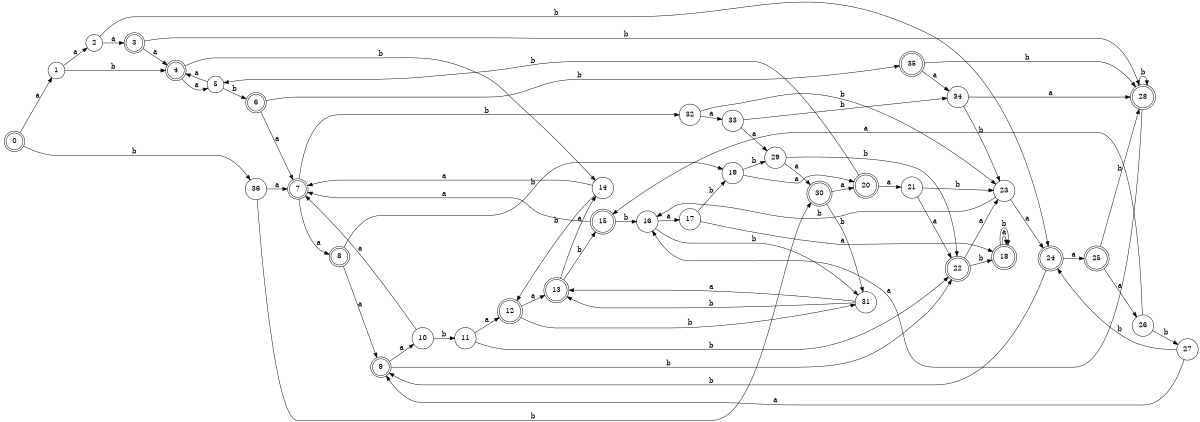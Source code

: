 digraph n30_5 {
__start0 [label="" shape="none"];

rankdir=LR;
size="8,5";

s0 [style="rounded,filled", color="black", fillcolor="white" shape="doublecircle", label="0"];
s1 [style="filled", color="black", fillcolor="white" shape="circle", label="1"];
s2 [style="filled", color="black", fillcolor="white" shape="circle", label="2"];
s3 [style="rounded,filled", color="black", fillcolor="white" shape="doublecircle", label="3"];
s4 [style="rounded,filled", color="black", fillcolor="white" shape="doublecircle", label="4"];
s5 [style="filled", color="black", fillcolor="white" shape="circle", label="5"];
s6 [style="rounded,filled", color="black", fillcolor="white" shape="doublecircle", label="6"];
s7 [style="rounded,filled", color="black", fillcolor="white" shape="doublecircle", label="7"];
s8 [style="rounded,filled", color="black", fillcolor="white" shape="doublecircle", label="8"];
s9 [style="rounded,filled", color="black", fillcolor="white" shape="doublecircle", label="9"];
s10 [style="filled", color="black", fillcolor="white" shape="circle", label="10"];
s11 [style="filled", color="black", fillcolor="white" shape="circle", label="11"];
s12 [style="rounded,filled", color="black", fillcolor="white" shape="doublecircle", label="12"];
s13 [style="rounded,filled", color="black", fillcolor="white" shape="doublecircle", label="13"];
s14 [style="filled", color="black", fillcolor="white" shape="circle", label="14"];
s15 [style="rounded,filled", color="black", fillcolor="white" shape="doublecircle", label="15"];
s16 [style="filled", color="black", fillcolor="white" shape="circle", label="16"];
s17 [style="filled", color="black", fillcolor="white" shape="circle", label="17"];
s18 [style="rounded,filled", color="black", fillcolor="white" shape="doublecircle", label="18"];
s19 [style="filled", color="black", fillcolor="white" shape="circle", label="19"];
s20 [style="rounded,filled", color="black", fillcolor="white" shape="doublecircle", label="20"];
s21 [style="filled", color="black", fillcolor="white" shape="circle", label="21"];
s22 [style="rounded,filled", color="black", fillcolor="white" shape="doublecircle", label="22"];
s23 [style="filled", color="black", fillcolor="white" shape="circle", label="23"];
s24 [style="rounded,filled", color="black", fillcolor="white" shape="doublecircle", label="24"];
s25 [style="rounded,filled", color="black", fillcolor="white" shape="doublecircle", label="25"];
s26 [style="filled", color="black", fillcolor="white" shape="circle", label="26"];
s27 [style="filled", color="black", fillcolor="white" shape="circle", label="27"];
s28 [style="rounded,filled", color="black", fillcolor="white" shape="doublecircle", label="28"];
s29 [style="filled", color="black", fillcolor="white" shape="circle", label="29"];
s30 [style="rounded,filled", color="black", fillcolor="white" shape="doublecircle", label="30"];
s31 [style="filled", color="black", fillcolor="white" shape="circle", label="31"];
s32 [style="filled", color="black", fillcolor="white" shape="circle", label="32"];
s33 [style="filled", color="black", fillcolor="white" shape="circle", label="33"];
s34 [style="filled", color="black", fillcolor="white" shape="circle", label="34"];
s35 [style="rounded,filled", color="black", fillcolor="white" shape="doublecircle", label="35"];
s36 [style="filled", color="black", fillcolor="white" shape="circle", label="36"];
s0 -> s1 [label="a"];
s0 -> s36 [label="b"];
s1 -> s2 [label="a"];
s1 -> s4 [label="b"];
s2 -> s3 [label="a"];
s2 -> s24 [label="b"];
s3 -> s4 [label="a"];
s3 -> s28 [label="b"];
s4 -> s5 [label="a"];
s4 -> s14 [label="b"];
s5 -> s4 [label="a"];
s5 -> s6 [label="b"];
s6 -> s7 [label="a"];
s6 -> s35 [label="b"];
s7 -> s8 [label="a"];
s7 -> s32 [label="b"];
s8 -> s9 [label="a"];
s8 -> s19 [label="b"];
s9 -> s10 [label="a"];
s9 -> s22 [label="b"];
s10 -> s7 [label="a"];
s10 -> s11 [label="b"];
s11 -> s12 [label="a"];
s11 -> s22 [label="b"];
s12 -> s13 [label="a"];
s12 -> s31 [label="b"];
s13 -> s14 [label="a"];
s13 -> s15 [label="b"];
s14 -> s7 [label="a"];
s14 -> s12 [label="b"];
s15 -> s7 [label="a"];
s15 -> s16 [label="b"];
s16 -> s17 [label="a"];
s16 -> s31 [label="b"];
s17 -> s18 [label="a"];
s17 -> s19 [label="b"];
s18 -> s18 [label="a"];
s18 -> s18 [label="b"];
s19 -> s20 [label="a"];
s19 -> s29 [label="b"];
s20 -> s21 [label="a"];
s20 -> s5 [label="b"];
s21 -> s22 [label="a"];
s21 -> s23 [label="b"];
s22 -> s23 [label="a"];
s22 -> s18 [label="b"];
s23 -> s24 [label="a"];
s23 -> s16 [label="b"];
s24 -> s25 [label="a"];
s24 -> s9 [label="b"];
s25 -> s26 [label="a"];
s25 -> s28 [label="b"];
s26 -> s15 [label="a"];
s26 -> s27 [label="b"];
s27 -> s9 [label="a"];
s27 -> s24 [label="b"];
s28 -> s16 [label="a"];
s28 -> s28 [label="b"];
s29 -> s30 [label="a"];
s29 -> s22 [label="b"];
s30 -> s20 [label="a"];
s30 -> s31 [label="b"];
s31 -> s13 [label="a"];
s31 -> s13 [label="b"];
s32 -> s33 [label="a"];
s32 -> s23 [label="b"];
s33 -> s29 [label="a"];
s33 -> s34 [label="b"];
s34 -> s28 [label="a"];
s34 -> s23 [label="b"];
s35 -> s34 [label="a"];
s35 -> s28 [label="b"];
s36 -> s7 [label="a"];
s36 -> s30 [label="b"];

}
